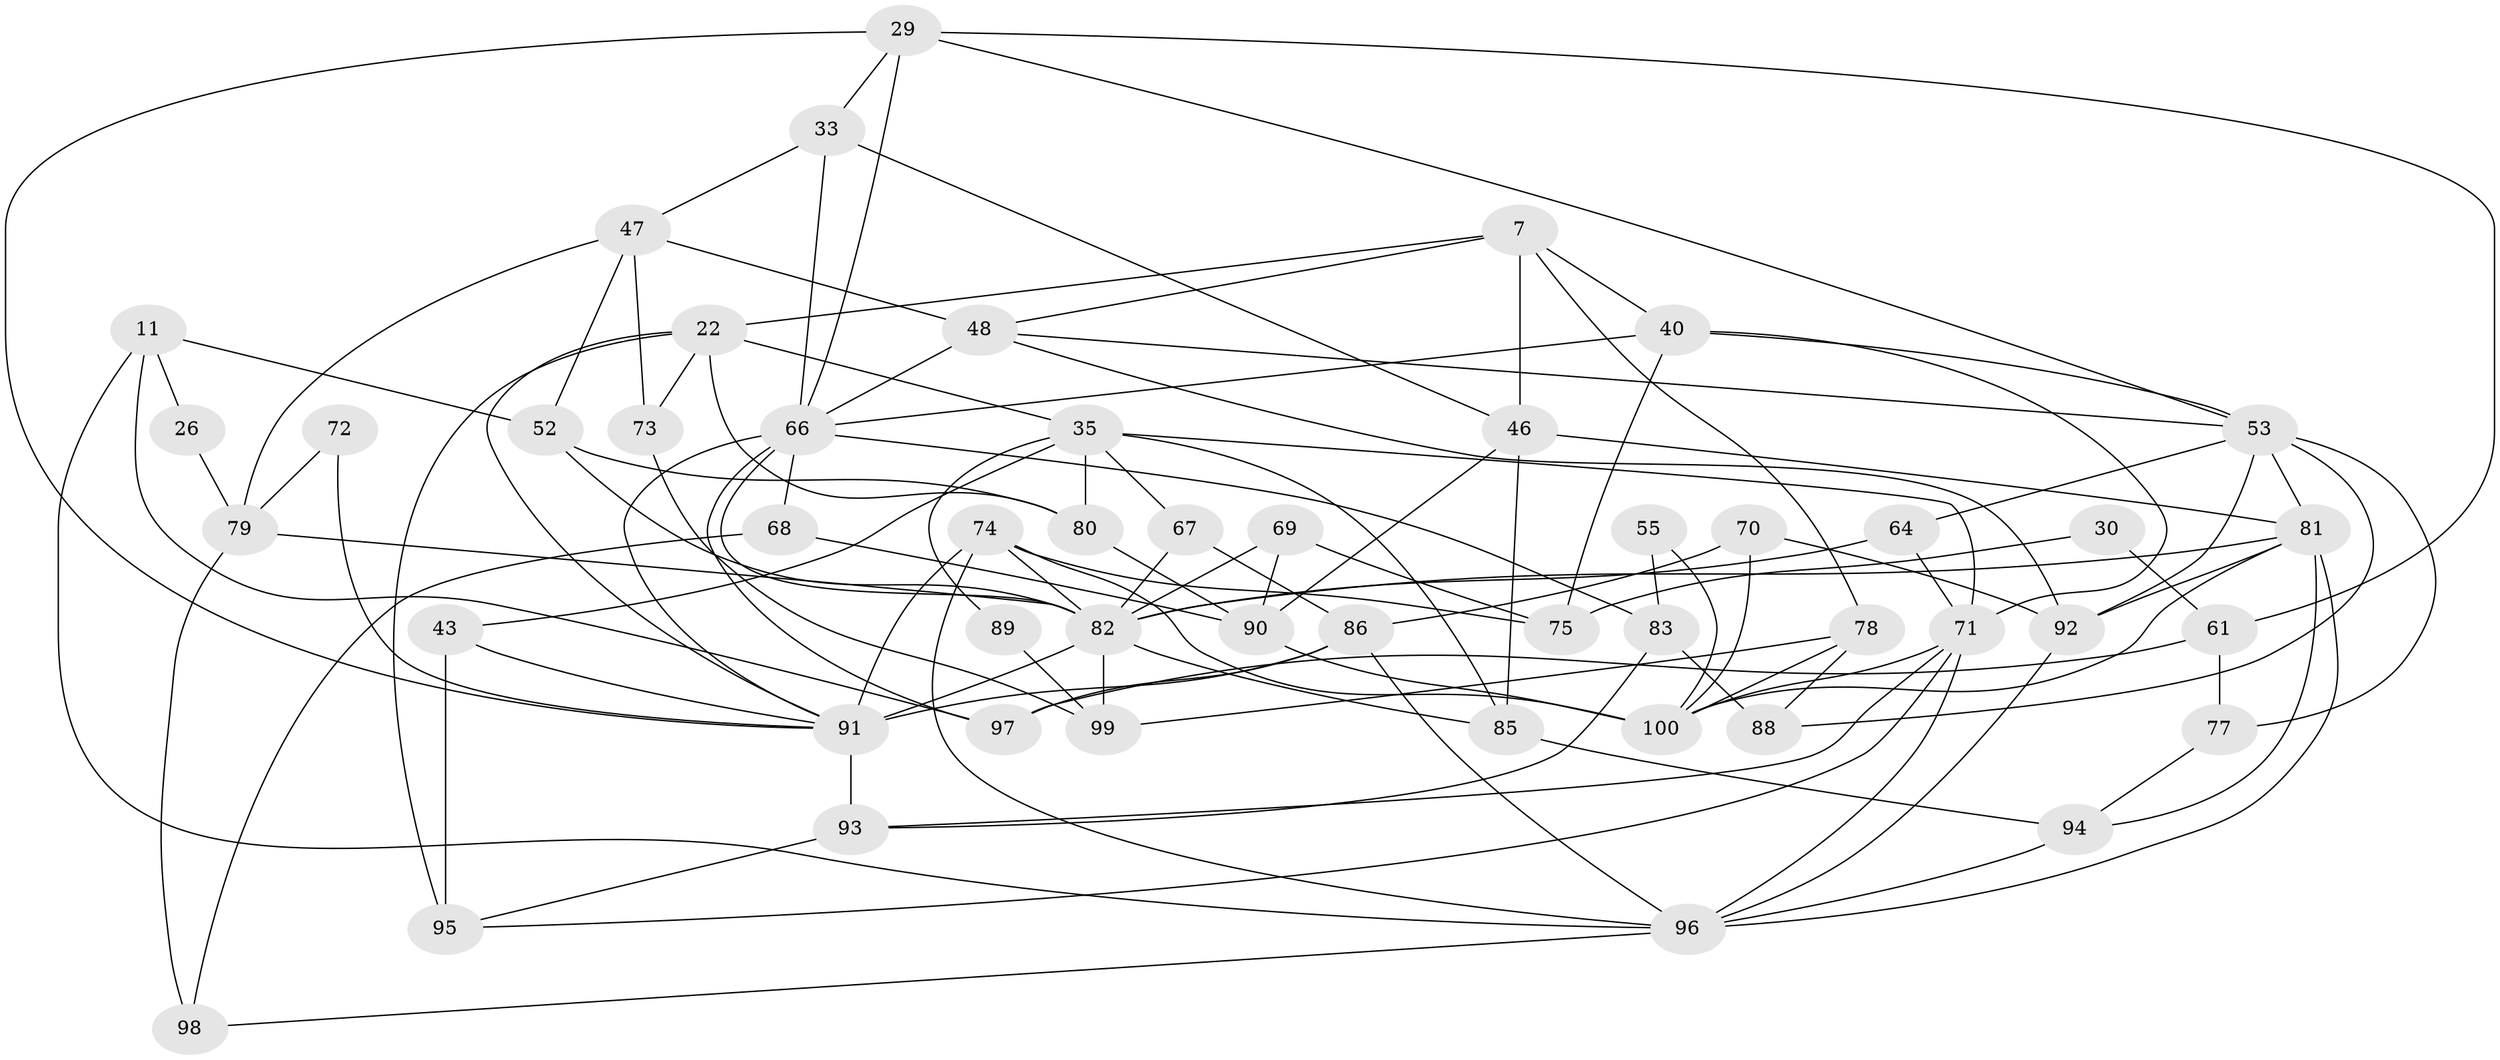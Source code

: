 // original degree distribution, {3: 0.27, 4: 0.31, 2: 0.1, 5: 0.19, 6: 0.11, 7: 0.02}
// Generated by graph-tools (version 1.1) at 2025/49/03/09/25 04:49:51]
// undirected, 50 vertices, 115 edges
graph export_dot {
graph [start="1"]
  node [color=gray90,style=filled];
  7;
  11;
  22 [super="+9"];
  26;
  29 [super="+20"];
  30;
  33 [super="+5"];
  35 [super="+12"];
  40;
  43;
  46 [super="+2"];
  47;
  48 [super="+4"];
  52;
  53 [super="+38"];
  55;
  61;
  64;
  66 [super="+65+19"];
  67 [super="+59"];
  68;
  69;
  70 [super="+57"];
  71 [super="+24+42"];
  72;
  73;
  74 [super="+27"];
  75;
  77;
  78;
  79;
  80 [super="+63"];
  81 [super="+1+3+37+51"];
  82 [super="+32+6+58+36"];
  83;
  85;
  86 [super="+17+60+56"];
  88;
  89;
  90;
  91 [super="+84+34+87+49"];
  92 [super="+44"];
  93 [super="+21"];
  94;
  95;
  96 [super="+10+39+76"];
  97;
  98;
  99;
  100 [super="+54"];
  7 -- 78;
  7 -- 40;
  7 -- 46;
  7 -- 22;
  7 -- 48;
  11 -- 52;
  11 -- 26;
  11 -- 97;
  11 -- 96;
  22 -- 35;
  22 -- 73;
  22 -- 95 [weight=2];
  22 -- 80;
  22 -- 91;
  26 -- 79;
  29 -- 91;
  29 -- 66 [weight=2];
  29 -- 33 [weight=2];
  29 -- 61;
  29 -- 53;
  30 -- 75;
  30 -- 61;
  33 -- 47;
  33 -- 46;
  33 -- 66;
  35 -- 43;
  35 -- 80 [weight=3];
  35 -- 89;
  35 -- 85;
  35 -- 71 [weight=2];
  35 -- 67;
  40 -- 75;
  40 -- 66;
  40 -- 71;
  40 -- 53;
  43 -- 95;
  43 -- 91;
  46 -- 85;
  46 -- 90 [weight=2];
  46 -- 81;
  47 -- 79;
  47 -- 52;
  47 -- 73;
  47 -- 48;
  48 -- 92;
  48 -- 66;
  48 -- 53;
  52 -- 80;
  52 -- 82;
  53 -- 64;
  53 -- 77;
  53 -- 88;
  53 -- 81 [weight=2];
  53 -- 92;
  55 -- 100;
  55 -- 83;
  61 -- 77;
  61 -- 97;
  64 -- 71;
  64 -- 82;
  66 -- 83;
  66 -- 82 [weight=3];
  66 -- 97;
  66 -- 68;
  66 -- 91;
  67 -- 86;
  67 -- 82;
  68 -- 90;
  68 -- 98;
  69 -- 90;
  69 -- 75;
  69 -- 82;
  70 -- 92;
  70 -- 86 [weight=2];
  70 -- 100;
  71 -- 96 [weight=2];
  71 -- 100;
  71 -- 93;
  71 -- 95;
  72 -- 79;
  72 -- 91;
  73 -- 99;
  74 -- 91;
  74 -- 75;
  74 -- 96 [weight=2];
  74 -- 100 [weight=2];
  74 -- 82 [weight=2];
  77 -- 94;
  78 -- 99;
  78 -- 100;
  78 -- 88;
  79 -- 98;
  79 -- 82;
  80 -- 90;
  81 -- 100;
  81 -- 82 [weight=3];
  81 -- 94;
  81 -- 96 [weight=2];
  81 -- 92;
  82 -- 91 [weight=5];
  82 -- 99;
  82 -- 85;
  83 -- 88;
  83 -- 93;
  85 -- 94;
  86 -- 97;
  86 -- 96 [weight=3];
  86 -- 91 [weight=5];
  89 -- 99;
  90 -- 100;
  91 -- 93 [weight=3];
  92 -- 96;
  93 -- 95;
  94 -- 96 [weight=2];
  96 -- 98;
}
